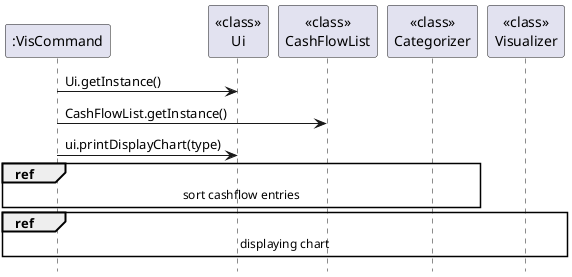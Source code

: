 @startuml

participant ":VisCommand"
participant "<<class>>\nUi"
participant "<<class>>\nCashFlowList"
participant "<<class>>\nCategorizer"
participant "<<class>>\nVisualizer"

":VisCommand"-> "<<class>>\nUi": Ui.getInstance()

":VisCommand"-> "<<class>>\nCashFlowList": CashFlowList.getInstance()

":VisCommand"-> "<<class>>\nUi": ui.printDisplayChart(type)

ref over "<<class>>\nCategorizer", ":VisCommand" : sort cashflow entries

ref over "<<class>>\nVisualizer", ":VisCommand": displaying chart

hide footbox

@enduml
